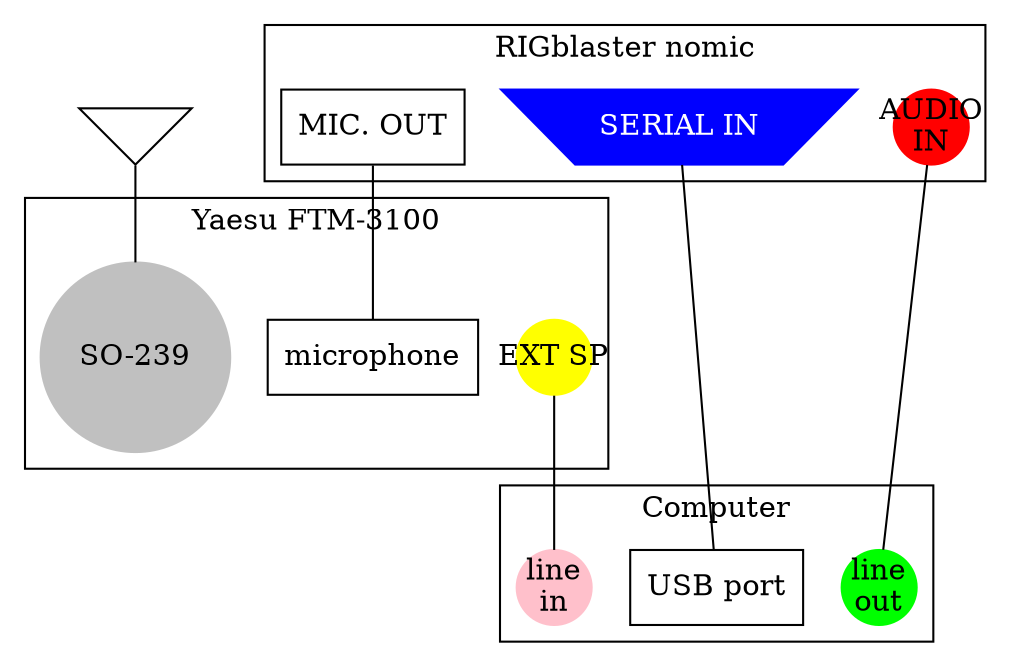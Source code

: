 graph nomic {
      Antenna [label=""; shape="invtriangle"];

      subgraph cluster_nomic {
      	       label="RIGblaster nomic";
	       serial [label="SERIAL IN"; shape="invtrapezium"; style="filled"; color="blue"; fontcolor="white"];
	       audio_in [label="AUDIO\nIN"; shape="circle"; fixedsize="true"; style="filled"; color="red";];
	       mic_out [label="MIC. OUT"; shape="box"];
      };

      subgraph cluster_txcvr {
      	       label="Yaesu FTM-3100";
	       rig_audio [label="EXT SP"; shape="circle"; style="filled"; color="yellow"; fixedsize="true"];
	       mic [label="microphone"; shape="box"];
	       rig_ant [label="SO-239"; shape="circle"; style="filled"; color="gray"];
      };

      subgraph cluster_computer {
      	       label="Computer";
	       usb [label="USB port"; shape="box"];
	       line_in [label="line\nin"; shape="circle"; style="filled"; color="pink"; fixedsize="true"];
	       line_out [label="line\nout"; shape="circle"; style="filled"; color="green"; fixedsize="true"];
      };

      Antenna -- rig_ant;
      rig_audio -- line_in;
      mic_out -- mic;
      serial -- usb;
      audio_in -- line_out;
}